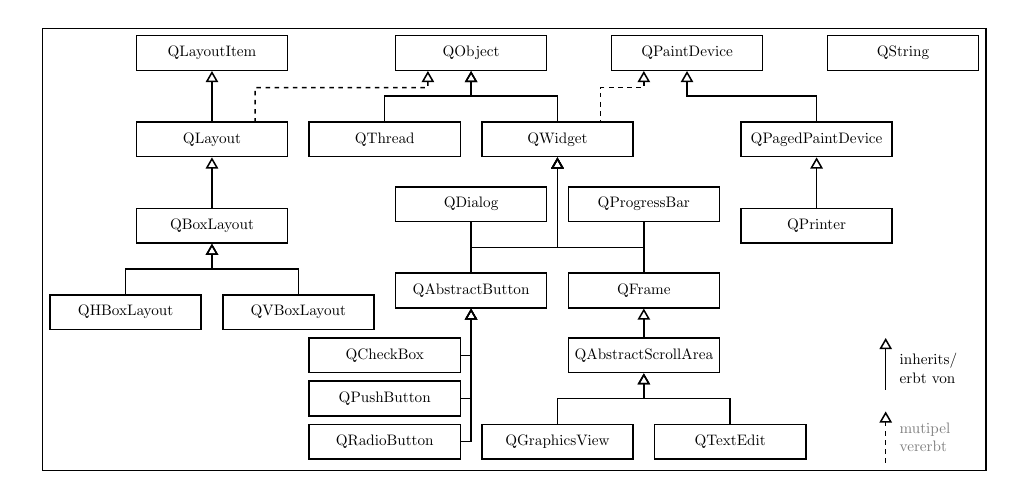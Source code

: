 \usetikzlibrary{arrows} % deprecated. use: arrows.meta

\resizebox {\columnwidth} {!} {    % (2) scale to exact column width
%\scalebox {0.75} {
\begin{tikzpicture}[
	  node distance=6ex,
      background rectangle/.style={fill=white,draw=black,line width=1pt}, show background rectangle,
      every node/.style={align=left},
      scale=1.0,
    %  every node/.append style={draw},
    ]

\tikzstyle{box} = [rectangle,
	text centered, 
	draw=black, line width=1pt,
	fill=white,
	text=black,
];

\tikzstyle{class} = [box,rectangle,fill=black!10,
	minimum width=3.5cm, 
	minimum height=0.8cm, 
];
\tikzstyle{cclass} = [class,fill=white];
\tikzstyle{hclass} = [class,fill=black!10,draw=black!30,text=black!50];

\tikzstyle{tarr}= [open triangle 60-,
		draw=black, line width=1pt,
		font=\normalsize,
		text=black
];
\tikzstyle{harr} = [tarr,draw=black,dashed];

  \pgftransformxscale{2.0} 


%\draw[help lines,step=1] (0,0) grid (13,9);
%\foreach \x in {0,1,2,3,4,5,6,7,8,9,10,11,12,13}
% \node[anchor=north] at (\x,0) {\x};
%\foreach \y in {0,1,2,3,4,5,6,7,8}
% \node[anchor=east] at (0,\y) {\y};


\node [cclass] at (1,8) (QLayoutItem) {QLayoutItem};
\node [cclass] at (4,8) (QObject) {QObject};
\node [cclass] at (6.5,8) (QPaintDevice) {QPaintDevice};
\node [cclass] at (9,8) (QString) {QString};

\node [cclass] at (1,6) (QLayout) {QLayout};
\node [cclass] at (1,4) (QBoxLayout) {QBoxLayout};
\node [cclass] at (0,2) (QHBoxLayout) {QHBoxLayout};
\node [cclass] at (2,2) (QVBoxLayout) {QVBoxLayout};

\node [cclass] at (5,6) (QWidget) {QWidget};
\node [cclass] at (4,4.5) (QDialog) {QDialog};
\node [cclass] at (6,4.5) (QProgressBar) {QProgressBar};
\node [cclass] at (4,2.5) (QAbstractButton) {QAbstractButton};
  \node [cclass] at (3,1) (QCheckBox) {QCheckBox};
  \node [cclass] at (3,0) (QPushButton) {QPushButton};
  \node [cclass] at (3,-1) (QRadioButton) {QRadioButton};
\node [cclass] at (6,2.5) (QFrame) {QFrame};
  \node [cclass] at (6,1) (QAbstractScrollArea) {QAbstractScrollArea};
    \node [cclass] at (5,-1) (QGraphicsView) {QGraphicsView};
    \node [cclass] at (7,-1) (QTextEdit) {QTextEdit};
\node [cclass] at (3,6) (QThread) {QThread};

\node [cclass] at (8,6) (QPagedPaintDevice) {QPagedPaintDevice};
  \node [cclass] at (8,4) (QPrinter) {QPrinter};

 
% Parent -- Child
\draw[tarr] (QLayoutItem) -- (QLayout);
\draw[tarr] (QLayout) -- (QBoxLayout);
\draw[tarr] (QBoxLayout) -- (1,3) -| (QHBoxLayout);
\draw[tarr] (QBoxLayout) -- (1,3) -| (QVBoxLayout);

\draw[tarr] (QObject) -- (4,7) -| (QWidget);
\draw[tarr] (QObject) -- (4,7) -| (QThread);
  \draw[tarr] (QWidget) -- (5,3.5) -| (QProgressBar);
  \draw[tarr] (QWidget) -- (5,3.5) -| (QAbstractButton);
    \draw[tarr] (QAbstractButton) -- (4,1) -- (QCheckBox);
    \draw[tarr] (QAbstractButton) -- (4,0) -- (QPushButton);
    \draw[tarr] (QAbstractButton) -- (4,-1) -- (QRadioButton);
  \draw[tarr] (QWidget) -- (5,3.5) -| (QFrame);
    \draw[tarr] (QFrame) -- (QAbstractScrollArea);
      \draw[tarr] (QAbstractScrollArea) -- (6,0) -| (QGraphicsView);
      \draw[tarr] (QAbstractScrollArea) -- (6,0) -| (QTextEdit);
 \draw[tarr] (QWidget) -- (5,3.5) -| (QDialog);

\draw[tarr] (QPaintDevice) -- (6.5,7) -| (QPagedPaintDevice);
\draw[tarr] (QPagedPaintDevice) -- (QPrinter);


\draw[harr] ([xshift=-0.5cm]QObject.south) -- (3.5,7.2) -| ([xshift=0.5cm]QLayout.north);
\draw[harr] ([xshift=-0.5cm]QPaintDevice.south) -- (6.0,7.2) -- (5.5,7.2) -- ([xshift=0.5cm]QWidget.north);


\draw[tarr] (8.8,1.4) -- (8.8,0.2);
\node[anchor=west,color=black] at (8.9,0.7) {inherits/\\erbt von}; 

\draw[harr] (8.8,-0.3) -- (8.8,-1.5);
\node[anchor=west,color=black!50] at (8.9,-0.9) {mutipel\\vererbt}; 

\end{tikzpicture}
}%resizebox